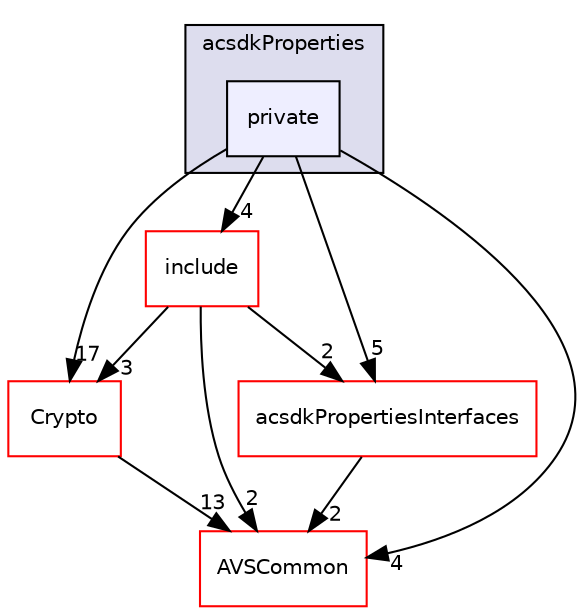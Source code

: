 digraph "/workplace/avs-device-sdk/core/Properties/acsdkProperties/privateInclude/acsdkProperties/private" {
  compound=true
  node [ fontsize="10", fontname="Helvetica"];
  edge [ labelfontsize="10", labelfontname="Helvetica"];
  subgraph clusterdir_5d43763a03ccb6bece29afbd4e2b6708 {
    graph [ bgcolor="#ddddee", pencolor="black", label="acsdkProperties" fontname="Helvetica", fontsize="10", URL="dir_5d43763a03ccb6bece29afbd4e2b6708.html"]
  dir_947858d2e89b941f9db78d469e95da97 [shape=box, label="private", style="filled", fillcolor="#eeeeff", pencolor="black", URL="dir_947858d2e89b941f9db78d469e95da97.html"];
  }
  dir_b73263857559cb03637ee9bf8846a03f [shape=box label="Crypto" fillcolor="white" style="filled" color="red" URL="dir_b73263857559cb03637ee9bf8846a03f.html"];
  dir_d8a03faf9dc08b266168c59b4e616e33 [shape=box label="include" fillcolor="white" style="filled" color="red" URL="dir_d8a03faf9dc08b266168c59b4e616e33.html"];
  dir_13e65effb2bde530b17b3d5eefcd0266 [shape=box label="AVSCommon" fillcolor="white" style="filled" color="red" URL="dir_13e65effb2bde530b17b3d5eefcd0266.html"];
  dir_3d04e556473239c430261115def45483 [shape=box label="acsdkPropertiesInterfaces" fillcolor="white" style="filled" color="red" URL="dir_3d04e556473239c430261115def45483.html"];
  dir_b73263857559cb03637ee9bf8846a03f->dir_13e65effb2bde530b17b3d5eefcd0266 [headlabel="13", labeldistance=1.5 headhref="dir_000582_000017.html"];
  dir_d8a03faf9dc08b266168c59b4e616e33->dir_b73263857559cb03637ee9bf8846a03f [headlabel="3", labeldistance=1.5 headhref="dir_000636_000582.html"];
  dir_d8a03faf9dc08b266168c59b4e616e33->dir_13e65effb2bde530b17b3d5eefcd0266 [headlabel="2", labeldistance=1.5 headhref="dir_000636_000017.html"];
  dir_d8a03faf9dc08b266168c59b4e616e33->dir_3d04e556473239c430261115def45483 [headlabel="2", labeldistance=1.5 headhref="dir_000636_000618.html"];
  dir_3d04e556473239c430261115def45483->dir_13e65effb2bde530b17b3d5eefcd0266 [headlabel="2", labeldistance=1.5 headhref="dir_000618_000017.html"];
  dir_947858d2e89b941f9db78d469e95da97->dir_b73263857559cb03637ee9bf8846a03f [headlabel="17", labeldistance=1.5 headhref="dir_000595_000582.html"];
  dir_947858d2e89b941f9db78d469e95da97->dir_d8a03faf9dc08b266168c59b4e616e33 [headlabel="4", labeldistance=1.5 headhref="dir_000595_000636.html"];
  dir_947858d2e89b941f9db78d469e95da97->dir_13e65effb2bde530b17b3d5eefcd0266 [headlabel="4", labeldistance=1.5 headhref="dir_000595_000017.html"];
  dir_947858d2e89b941f9db78d469e95da97->dir_3d04e556473239c430261115def45483 [headlabel="5", labeldistance=1.5 headhref="dir_000595_000618.html"];
}
